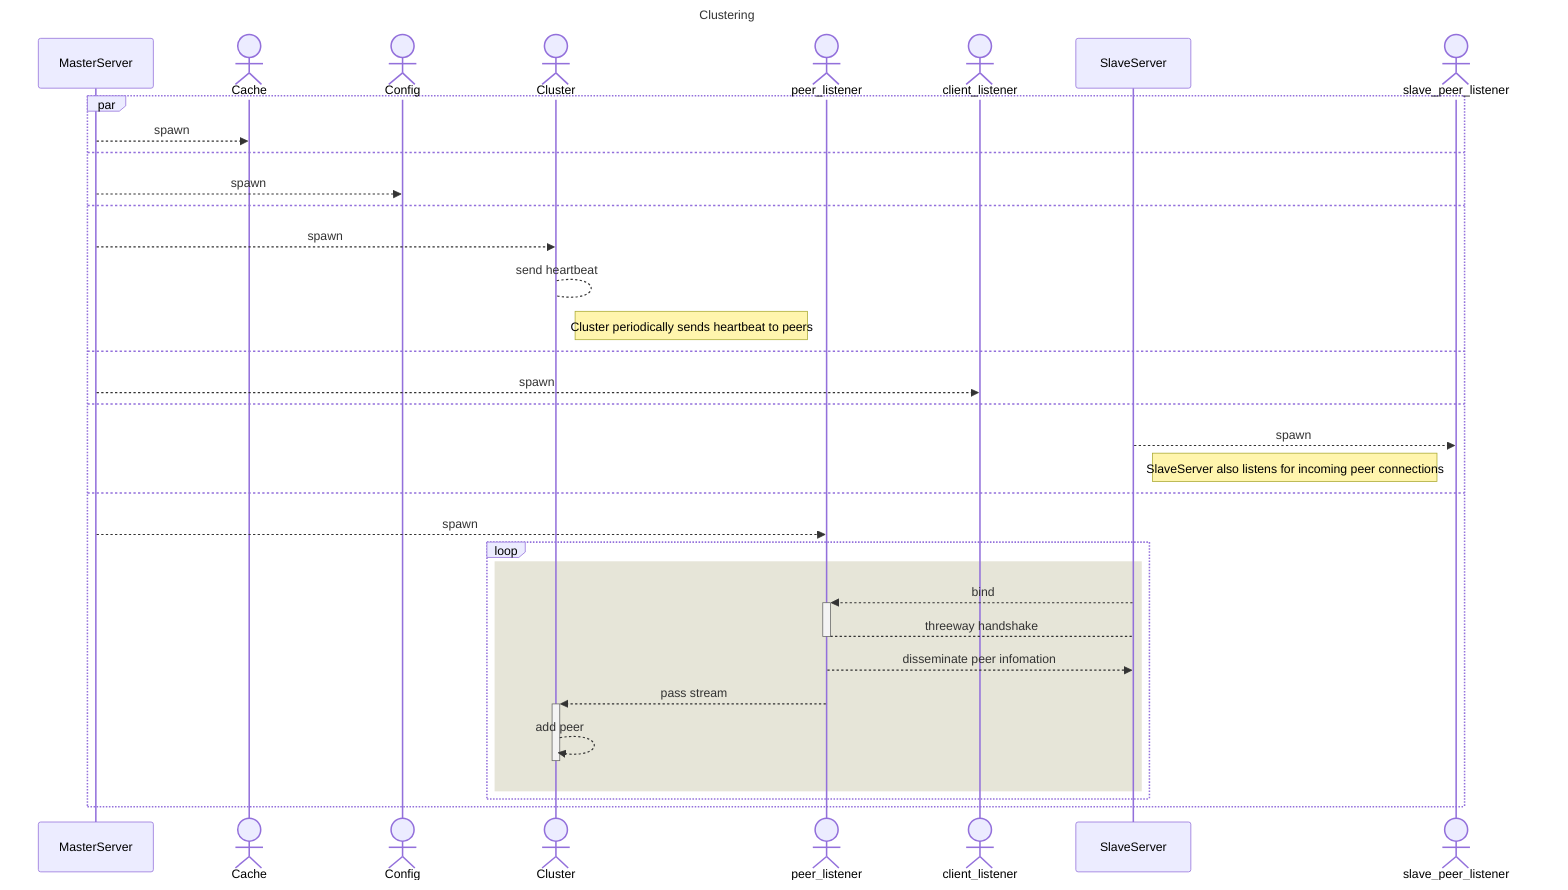 ---
title : Clustering
---

sequenceDiagram
    participant s as MasterServer
    
    
    actor Cache
    actor Config
    actor Cluster
    actor peer_listener
    
    actor client_listener
    participant SlaveServer
    actor slave_peer_listener

    par 
        s-->>Cache: spawn
    and 
        s-->>Config: spawn
    and 
        s-->>Cluster: spawn
        Cluster --> Cluster : send heartbeat
        Note right of Cluster : Cluster periodically sends heartbeat to peers 
    and
        s -->>client_listener:spawn
        
    and 
        SlaveServer -->> slave_peer_listener: spawn 
        Note right of SlaveServer : SlaveServer also listens for incoming peer connections
    and 
    

        
        s-->>peer_listener: spawn
        
        loop 
            rect rgb(230, 229, 216)
                SlaveServer -->>+ peer_listener: bind 
                peer_listener -->- SlaveServer: threeway handshake
                peer_listener -->> SlaveServer : disseminate peer infomation
                peer_listener -->>+ Cluster : pass stream
                Cluster -->>- Cluster : add peer

            end
        end
        
  
    end